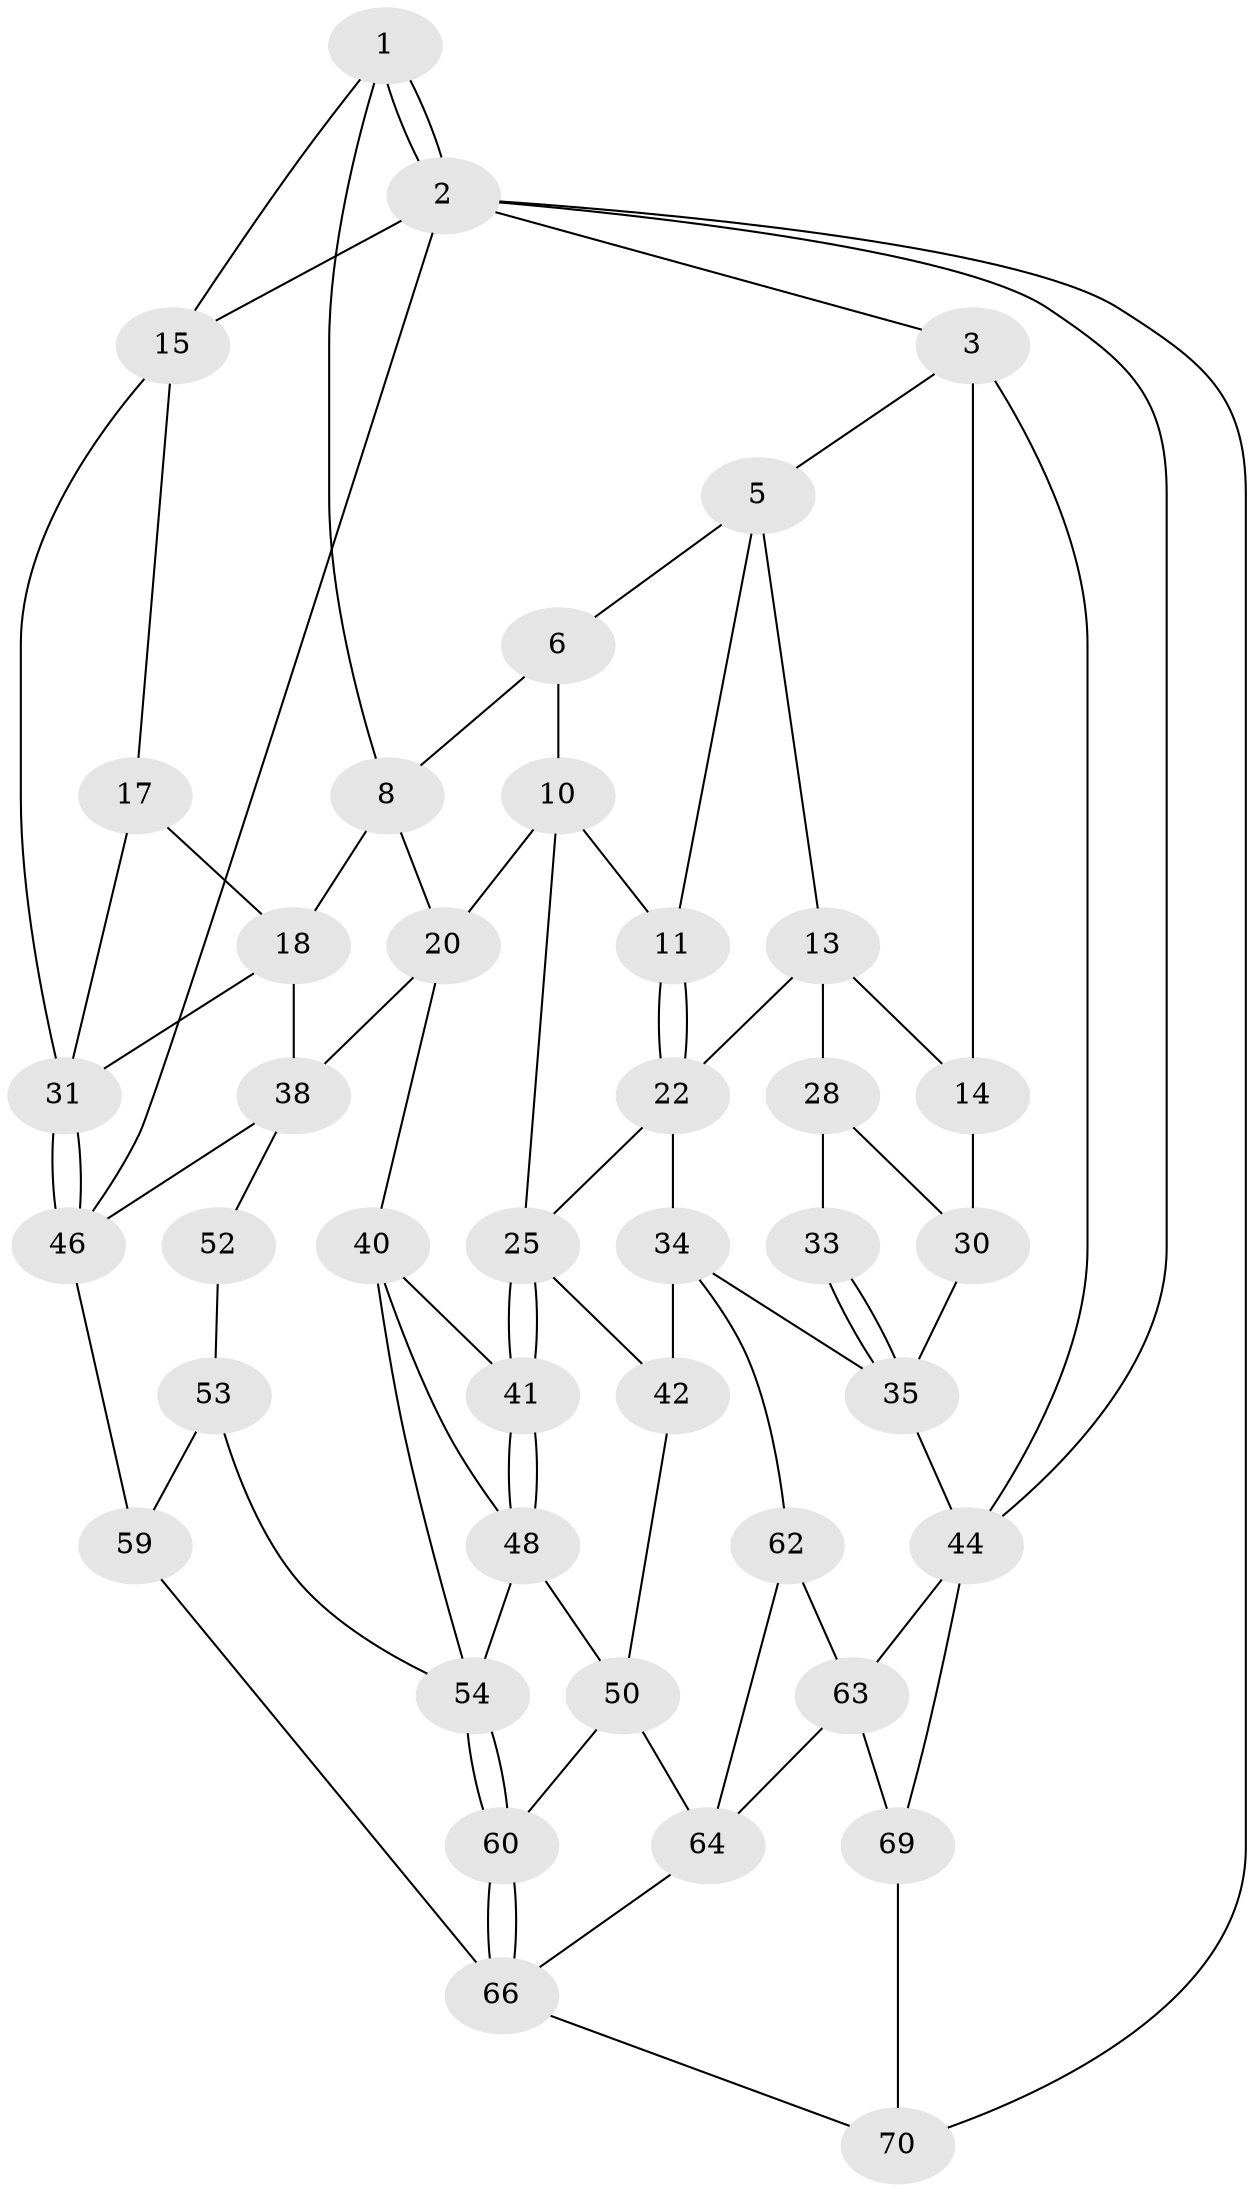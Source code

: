 // original degree distribution, {3: 0.04285714285714286, 5: 0.5571428571428572, 6: 0.2, 4: 0.2}
// Generated by graph-tools (version 1.1) at 2025/11/02/27/25 16:11:59]
// undirected, 41 vertices, 82 edges
graph export_dot {
graph [start="1"]
  node [color=gray90,style=filled];
  1 [pos="+0.8386329333350117+0",super="+7"];
  2 [pos="+1+0",super="+56"];
  3 [pos="+0+0",super="+4"];
  5 [pos="+0.450153915388629+0",super="+12"];
  6 [pos="+0.7092392459171286+0",super="+9"];
  8 [pos="+0.8348653766889391+0.1315810820922959",super="+19"];
  10 [pos="+0.6751191453344257+0.11571601412183206",super="+21"];
  11 [pos="+0.4898199086412143+0.11877108609712957"];
  13 [pos="+0.23330208969412766+0.12711454038603814",super="+24"];
  14 [pos="+0.2301006522224209+0.12497089148455301",super="+27"];
  15 [pos="+0.9568972623183716+0.1119130940816236",super="+16"];
  17 [pos="+0.9243810275521204+0.23818477866849783"];
  18 [pos="+0.8498570286272139+0.2392476446611637",super="+37"];
  20 [pos="+0.8040404404904563+0.2542549363492844",super="+39"];
  22 [pos="+0.4537409535258438+0.23603898449821736",super="+23"];
  25 [pos="+0.6293693849371303+0.34941282597839934",super="+26"];
  28 [pos="+0.19379181380496577+0.22053487677457576",super="+29"];
  30 [pos="+0+0.18308300382282958"];
  31 [pos="+1+0.3529664648084101",super="+32"];
  33 [pos="+0.13901317205760527+0.2708573213875861"];
  34 [pos="+0.20566142657107014+0.4915712571230601",super="+43"];
  35 [pos="+0.10782360748977533+0.4875889460551896",super="+36"];
  38 [pos="+0.8002472359296547+0.4345535040902319",super="+47"];
  40 [pos="+0.6993628926144767+0.38396698674128177",super="+51"];
  41 [pos="+0.6362540424140954+0.359114925657663"];
  42 [pos="+0.34183730310320903+0.5480153124295715"];
  44 [pos="+0+0.692599290642276",super="+45"];
  46 [pos="+1+0.5793552429007611",super="+57"];
  48 [pos="+0.5487751403541146+0.4736957110364354",super="+49"];
  50 [pos="+0.4336122245720882+0.5456046765805803",super="+61"];
  52 [pos="+0.8072286862900544+0.5108113166631983"];
  53 [pos="+0.7095891607612951+0.6893673319268567",super="+58"];
  54 [pos="+0.6953001298825398+0.6953526541070231",super="+55"];
  59 [pos="+1+0.7670057778323255"];
  60 [pos="+0.6832140641288026+0.7100222596367759"];
  62 [pos="+0.322587914707247+0.7240509328645491"];
  63 [pos="+0.0589676929895061+0.7607571763250552",super="+68"];
  64 [pos="+0.46100722611769496+0.7978547650623138",super="+65"];
  66 [pos="+0.7211819729870946+0.9457323475762394",super="+67"];
  69 [pos="+0.30043147241382884+1"];
  70 [pos="+0.6639646176928884+1"];
  1 -- 2;
  1 -- 2;
  1 -- 8;
  1 -- 15;
  2 -- 3;
  2 -- 15;
  2 -- 44;
  2 -- 70;
  2 -- 46;
  3 -- 44;
  3 -- 5;
  3 -- 14 [weight=2];
  5 -- 6;
  5 -- 13;
  5 -- 11;
  6 -- 8;
  6 -- 10;
  8 -- 18;
  8 -- 20;
  10 -- 11;
  10 -- 25;
  10 -- 20;
  11 -- 22;
  11 -- 22;
  13 -- 14;
  13 -- 28;
  13 -- 22;
  14 -- 30;
  15 -- 17;
  15 -- 31;
  17 -- 18;
  17 -- 31;
  18 -- 38;
  18 -- 31;
  20 -- 40;
  20 -- 38;
  22 -- 34;
  22 -- 25;
  25 -- 41;
  25 -- 41;
  25 -- 42;
  28 -- 33;
  28 -- 30;
  30 -- 35;
  31 -- 46;
  31 -- 46;
  33 -- 35;
  33 -- 35;
  34 -- 35;
  34 -- 42;
  34 -- 62;
  35 -- 44;
  38 -- 46;
  38 -- 52;
  40 -- 41;
  40 -- 48;
  40 -- 54;
  41 -- 48;
  41 -- 48;
  42 -- 50;
  44 -- 63;
  44 -- 69;
  46 -- 59;
  48 -- 50;
  48 -- 54;
  50 -- 64;
  50 -- 60;
  52 -- 53 [weight=2];
  53 -- 54;
  53 -- 59;
  54 -- 60;
  54 -- 60;
  59 -- 66;
  60 -- 66;
  60 -- 66;
  62 -- 63;
  62 -- 64;
  63 -- 69;
  63 -- 64;
  64 -- 66;
  66 -- 70;
  69 -- 70;
}
